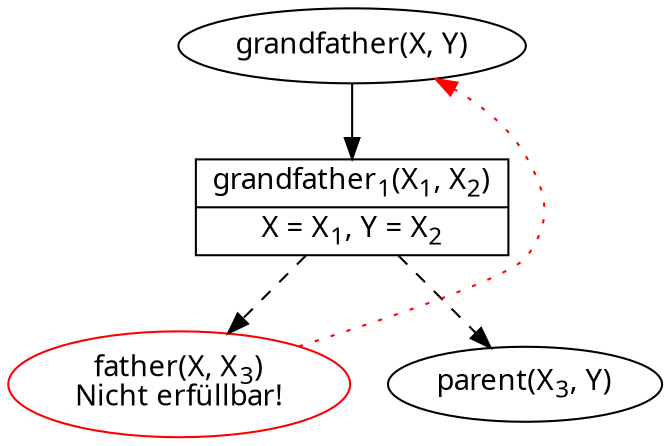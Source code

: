 digraph VIPER_visualization_root {
    node [fontname = "Fira Mono"];

    root [label = "grandfather(X, Y)"];
    root_success [
        // enables having multiple boxes inside a node
        shape = record,
        // using < and > instead of quotes for delimiting a label makes it possible to use (a subset of) HTML in it
        // { A | B } makes A and B be in two separate boxes stacked on top of each other
        label = <{grandfather<sub>1</sub>(X<sub>1</sub>, X<sub>2</sub>)|X = X<sub>1</sub>, Y = X<sub>2</sub>}>
    ];
    subgoal1 [label = <father(X, X<sub>3</sub>)<br />Nicht erfüllbar!>, color = red];
    subgoal2 [label = <parent(X<sub>3</sub>, Y)>];

    // this ensures that subgoal1 is always left of subgoal2
    // and that they are always on the same level
    // try commenting the rank = same line and see what happens
    {rank = same; subgoal1; subgoal2}
    subgoal1 -> subgoal2 [style=invis];

    root -> root_success;
    root_success -> subgoal1 [style=dashed];
    root_success -> subgoal2 [style=dashed];
    subgoal1 -> root [
        color = red,
        style = dotted,
        constraint = false
    ];
}
